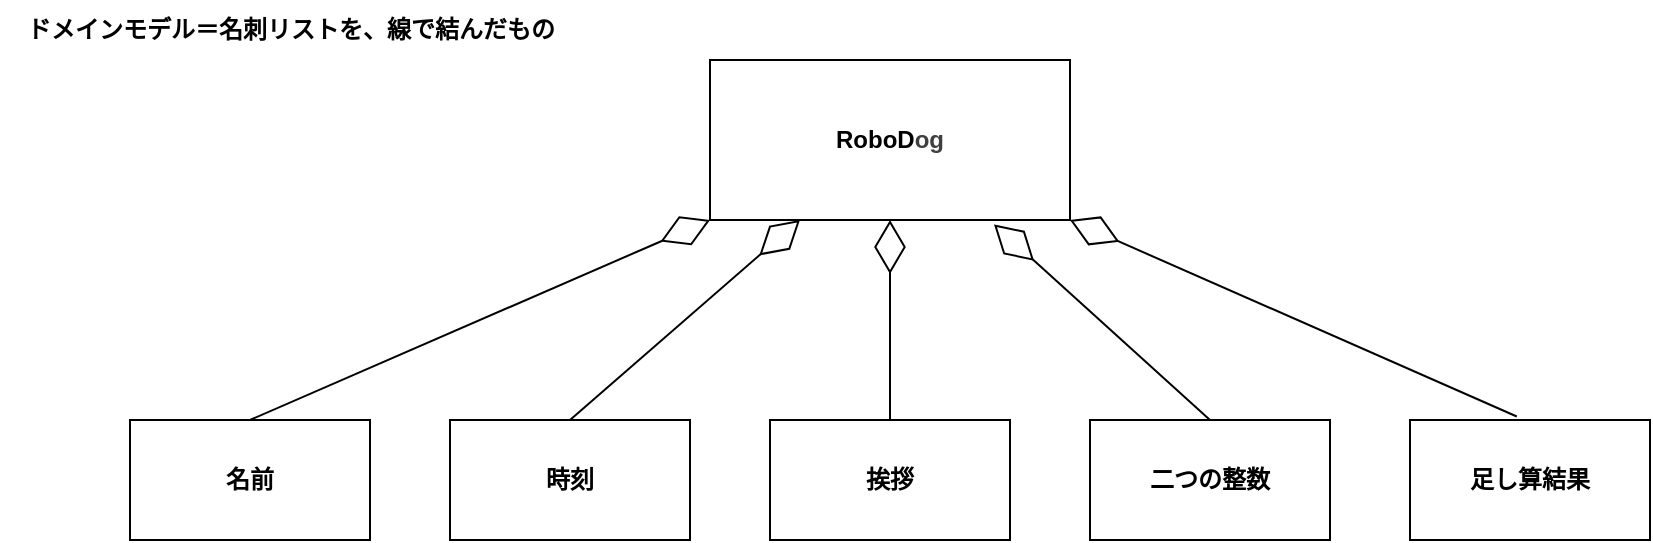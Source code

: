 <mxfile>
    <diagram id="bfTTS4GdwBfVvstGPSlh" name="ページ1">
        <mxGraphModel dx="1025" dy="767" grid="1" gridSize="10" guides="1" tooltips="1" connect="1" arrows="1" fold="1" page="1" pageScale="1" pageWidth="1169" pageHeight="827" math="0" shadow="0">
            <root>
                <mxCell id="0"/>
                <mxCell id="1" parent="0"/>
                <mxCell id="2" value="&lt;b&gt;RoboD&lt;span style=&quot;color: rgb(63, 63, 63); background-color: transparent;&quot;&gt;og&lt;/span&gt;&lt;/b&gt;" style="whiteSpace=wrap;html=1;" vertex="1" parent="1">
                    <mxGeometry x="400" y="40" width="180" height="80" as="geometry"/>
                </mxCell>
                <mxCell id="3" value="&lt;b&gt;名前&lt;/b&gt;" style="whiteSpace=wrap;html=1;" vertex="1" parent="1">
                    <mxGeometry x="110" y="220" width="120" height="60" as="geometry"/>
                </mxCell>
                <mxCell id="4" value="" style="endArrow=diamondThin;endFill=0;endSize=24;html=1;entryX=0;entryY=1;entryDx=0;entryDy=0;exitX=0.5;exitY=0;exitDx=0;exitDy=0;" edge="1" parent="1" source="3" target="2">
                    <mxGeometry width="160" relative="1" as="geometry">
                        <mxPoint x="580" y="390" as="sourcePoint"/>
                        <mxPoint x="740" y="390" as="targetPoint"/>
                    </mxGeometry>
                </mxCell>
                <mxCell id="5" value="&lt;b&gt;時刻&lt;/b&gt;" style="whiteSpace=wrap;html=1;" vertex="1" parent="1">
                    <mxGeometry x="270" y="220" width="120" height="60" as="geometry"/>
                </mxCell>
                <mxCell id="7" value="&lt;b&gt;挨拶&lt;/b&gt;" style="whiteSpace=wrap;html=1;" vertex="1" parent="1">
                    <mxGeometry x="430" y="220" width="120" height="60" as="geometry"/>
                </mxCell>
                <mxCell id="8" value="" style="endArrow=diamondThin;endFill=0;endSize=24;html=1;entryX=0.5;entryY=1;entryDx=0;entryDy=0;exitX=0.5;exitY=0;exitDx=0;exitDy=0;" edge="1" parent="1" source="7" target="2">
                    <mxGeometry width="160" relative="1" as="geometry">
                        <mxPoint x="410" y="230" as="sourcePoint"/>
                        <mxPoint x="540" y="140" as="targetPoint"/>
                    </mxGeometry>
                </mxCell>
                <mxCell id="9" value="" style="endArrow=diamondThin;endFill=0;endSize=24;html=1;entryX=0.25;entryY=1;entryDx=0;entryDy=0;exitX=0.5;exitY=0;exitDx=0;exitDy=0;" edge="1" parent="1" source="5" target="2">
                    <mxGeometry width="160" relative="1" as="geometry">
                        <mxPoint x="330" y="230" as="sourcePoint"/>
                        <mxPoint x="320" y="150" as="targetPoint"/>
                    </mxGeometry>
                </mxCell>
                <mxCell id="10" value="&lt;b&gt;二つの整数&lt;/b&gt;" style="whiteSpace=wrap;html=1;" vertex="1" parent="1">
                    <mxGeometry x="590" y="220" width="120" height="60" as="geometry"/>
                </mxCell>
                <mxCell id="11" value="" style="endArrow=diamondThin;endFill=0;endSize=24;html=1;entryX=0.789;entryY=1.028;entryDx=0;entryDy=0;exitX=0.5;exitY=0;exitDx=0;exitDy=0;entryPerimeter=0;" edge="1" source="10" parent="1" target="2">
                    <mxGeometry width="160" relative="1" as="geometry">
                        <mxPoint x="726.4" y="199.26" as="sourcePoint"/>
                        <mxPoint x="420" y="110" as="targetPoint"/>
                    </mxGeometry>
                </mxCell>
                <mxCell id="12" value="&lt;b&gt;足し算結果&lt;/b&gt;" style="whiteSpace=wrap;html=1;" vertex="1" parent="1">
                    <mxGeometry x="750" y="220" width="120" height="60" as="geometry"/>
                </mxCell>
                <mxCell id="13" value="" style="endArrow=diamondThin;endFill=0;endSize=24;html=1;entryX=1;entryY=1;entryDx=0;entryDy=0;exitX=0.445;exitY=-0.029;exitDx=0;exitDy=0;exitPerimeter=0;" edge="1" source="12" parent="1" target="2">
                    <mxGeometry width="160" relative="1" as="geometry">
                        <mxPoint x="803" y="231" as="sourcePoint"/>
                        <mxPoint x="760" y="130" as="targetPoint"/>
                    </mxGeometry>
                </mxCell>
                <mxCell id="14" value="&lt;b&gt;ドメインモデル＝名刺リストを、線で結んだもの&lt;/b&gt;" style="text;html=1;align=center;verticalAlign=middle;resizable=0;points=[];autosize=1;strokeColor=none;fillColor=none;" vertex="1" parent="1">
                    <mxGeometry x="45" y="10" width="290" height="30" as="geometry"/>
                </mxCell>
            </root>
        </mxGraphModel>
    </diagram>
</mxfile>